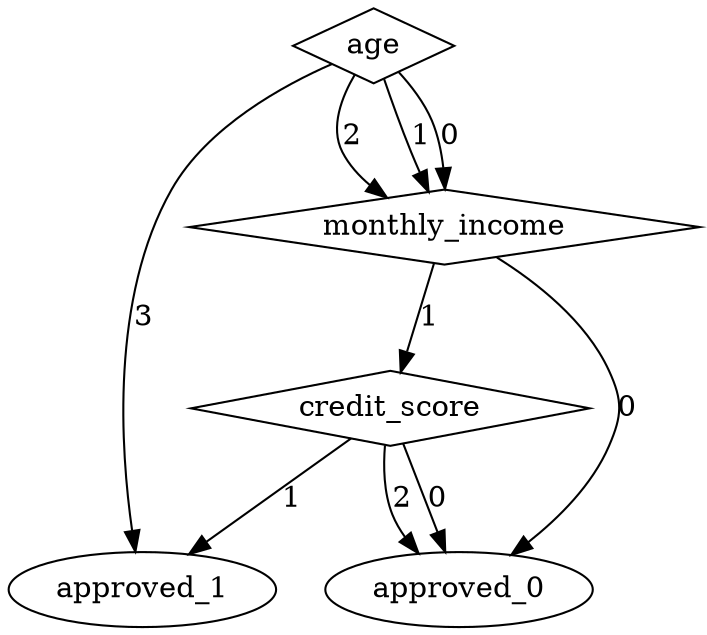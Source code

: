 digraph {
node [label=approved_0,style=""] approved_0
node [label=approved_1,style=""] approved_1
node [label=approved_0,style=""] approved_0
node [label=approved_0,style=""] approved_0
node [label=approved_1,style=""] approved_1
node [label=credit_score,shape="diamond",style=""] 2
node [label=monthly_income,shape="diamond",style=""] 1
node [label=age,shape="diamond",style=""] 0

2 -> approved_0 [label="2"]
2 -> approved_1 [label="1"]
2 -> approved_0 [label="0"]
1 -> 2 [label="1"]
1 -> approved_0 [label="0"]
0 -> approved_1 [label="3"]
0 -> 1 [label="2"]
0 -> 1 [label="1"]
0 -> 1 [label="0"]
}